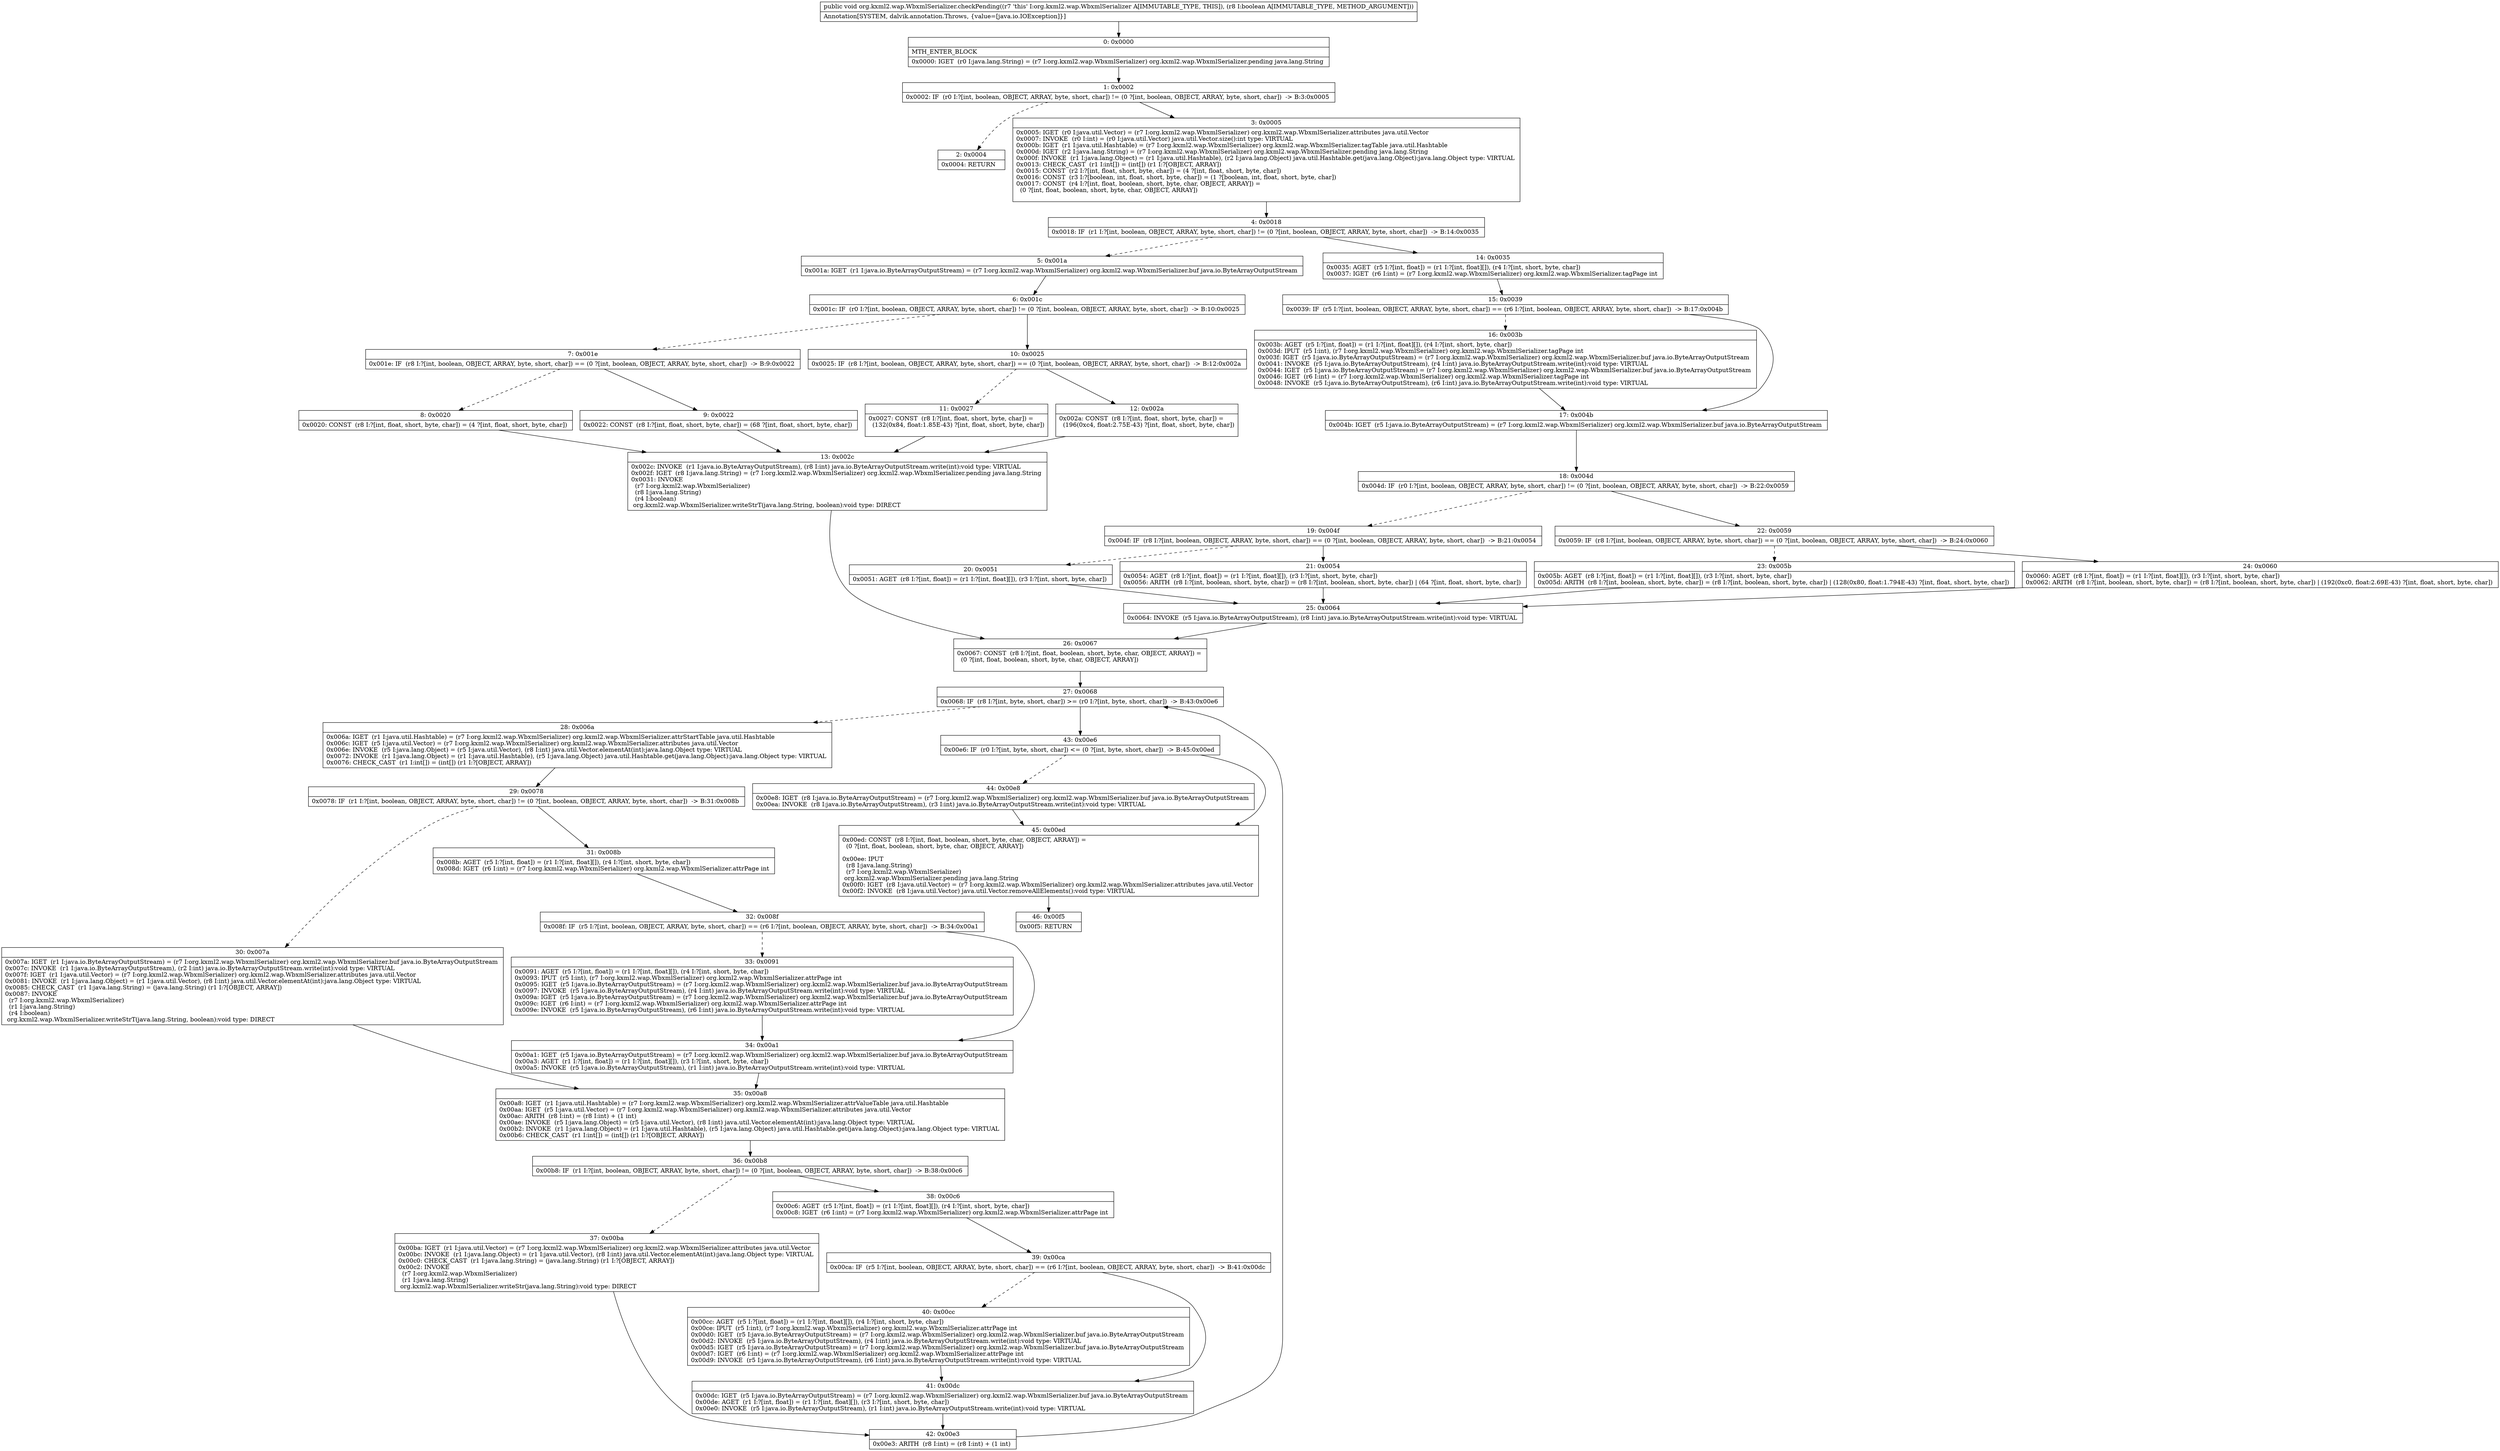 digraph "CFG fororg.kxml2.wap.WbxmlSerializer.checkPending(Z)V" {
Node_0 [shape=record,label="{0\:\ 0x0000|MTH_ENTER_BLOCK\l|0x0000: IGET  (r0 I:java.lang.String) = (r7 I:org.kxml2.wap.WbxmlSerializer) org.kxml2.wap.WbxmlSerializer.pending java.lang.String \l}"];
Node_1 [shape=record,label="{1\:\ 0x0002|0x0002: IF  (r0 I:?[int, boolean, OBJECT, ARRAY, byte, short, char]) != (0 ?[int, boolean, OBJECT, ARRAY, byte, short, char])  \-\> B:3:0x0005 \l}"];
Node_2 [shape=record,label="{2\:\ 0x0004|0x0004: RETURN   \l}"];
Node_3 [shape=record,label="{3\:\ 0x0005|0x0005: IGET  (r0 I:java.util.Vector) = (r7 I:org.kxml2.wap.WbxmlSerializer) org.kxml2.wap.WbxmlSerializer.attributes java.util.Vector \l0x0007: INVOKE  (r0 I:int) = (r0 I:java.util.Vector) java.util.Vector.size():int type: VIRTUAL \l0x000b: IGET  (r1 I:java.util.Hashtable) = (r7 I:org.kxml2.wap.WbxmlSerializer) org.kxml2.wap.WbxmlSerializer.tagTable java.util.Hashtable \l0x000d: IGET  (r2 I:java.lang.String) = (r7 I:org.kxml2.wap.WbxmlSerializer) org.kxml2.wap.WbxmlSerializer.pending java.lang.String \l0x000f: INVOKE  (r1 I:java.lang.Object) = (r1 I:java.util.Hashtable), (r2 I:java.lang.Object) java.util.Hashtable.get(java.lang.Object):java.lang.Object type: VIRTUAL \l0x0013: CHECK_CAST  (r1 I:int[]) = (int[]) (r1 I:?[OBJECT, ARRAY]) \l0x0015: CONST  (r2 I:?[int, float, short, byte, char]) = (4 ?[int, float, short, byte, char]) \l0x0016: CONST  (r3 I:?[boolean, int, float, short, byte, char]) = (1 ?[boolean, int, float, short, byte, char]) \l0x0017: CONST  (r4 I:?[int, float, boolean, short, byte, char, OBJECT, ARRAY]) = \l  (0 ?[int, float, boolean, short, byte, char, OBJECT, ARRAY])\l \l}"];
Node_4 [shape=record,label="{4\:\ 0x0018|0x0018: IF  (r1 I:?[int, boolean, OBJECT, ARRAY, byte, short, char]) != (0 ?[int, boolean, OBJECT, ARRAY, byte, short, char])  \-\> B:14:0x0035 \l}"];
Node_5 [shape=record,label="{5\:\ 0x001a|0x001a: IGET  (r1 I:java.io.ByteArrayOutputStream) = (r7 I:org.kxml2.wap.WbxmlSerializer) org.kxml2.wap.WbxmlSerializer.buf java.io.ByteArrayOutputStream \l}"];
Node_6 [shape=record,label="{6\:\ 0x001c|0x001c: IF  (r0 I:?[int, boolean, OBJECT, ARRAY, byte, short, char]) != (0 ?[int, boolean, OBJECT, ARRAY, byte, short, char])  \-\> B:10:0x0025 \l}"];
Node_7 [shape=record,label="{7\:\ 0x001e|0x001e: IF  (r8 I:?[int, boolean, OBJECT, ARRAY, byte, short, char]) == (0 ?[int, boolean, OBJECT, ARRAY, byte, short, char])  \-\> B:9:0x0022 \l}"];
Node_8 [shape=record,label="{8\:\ 0x0020|0x0020: CONST  (r8 I:?[int, float, short, byte, char]) = (4 ?[int, float, short, byte, char]) \l}"];
Node_9 [shape=record,label="{9\:\ 0x0022|0x0022: CONST  (r8 I:?[int, float, short, byte, char]) = (68 ?[int, float, short, byte, char]) \l}"];
Node_10 [shape=record,label="{10\:\ 0x0025|0x0025: IF  (r8 I:?[int, boolean, OBJECT, ARRAY, byte, short, char]) == (0 ?[int, boolean, OBJECT, ARRAY, byte, short, char])  \-\> B:12:0x002a \l}"];
Node_11 [shape=record,label="{11\:\ 0x0027|0x0027: CONST  (r8 I:?[int, float, short, byte, char]) = \l  (132(0x84, float:1.85E\-43) ?[int, float, short, byte, char])\l \l}"];
Node_12 [shape=record,label="{12\:\ 0x002a|0x002a: CONST  (r8 I:?[int, float, short, byte, char]) = \l  (196(0xc4, float:2.75E\-43) ?[int, float, short, byte, char])\l \l}"];
Node_13 [shape=record,label="{13\:\ 0x002c|0x002c: INVOKE  (r1 I:java.io.ByteArrayOutputStream), (r8 I:int) java.io.ByteArrayOutputStream.write(int):void type: VIRTUAL \l0x002f: IGET  (r8 I:java.lang.String) = (r7 I:org.kxml2.wap.WbxmlSerializer) org.kxml2.wap.WbxmlSerializer.pending java.lang.String \l0x0031: INVOKE  \l  (r7 I:org.kxml2.wap.WbxmlSerializer)\l  (r8 I:java.lang.String)\l  (r4 I:boolean)\l org.kxml2.wap.WbxmlSerializer.writeStrT(java.lang.String, boolean):void type: DIRECT \l}"];
Node_14 [shape=record,label="{14\:\ 0x0035|0x0035: AGET  (r5 I:?[int, float]) = (r1 I:?[int, float][]), (r4 I:?[int, short, byte, char]) \l0x0037: IGET  (r6 I:int) = (r7 I:org.kxml2.wap.WbxmlSerializer) org.kxml2.wap.WbxmlSerializer.tagPage int \l}"];
Node_15 [shape=record,label="{15\:\ 0x0039|0x0039: IF  (r5 I:?[int, boolean, OBJECT, ARRAY, byte, short, char]) == (r6 I:?[int, boolean, OBJECT, ARRAY, byte, short, char])  \-\> B:17:0x004b \l}"];
Node_16 [shape=record,label="{16\:\ 0x003b|0x003b: AGET  (r5 I:?[int, float]) = (r1 I:?[int, float][]), (r4 I:?[int, short, byte, char]) \l0x003d: IPUT  (r5 I:int), (r7 I:org.kxml2.wap.WbxmlSerializer) org.kxml2.wap.WbxmlSerializer.tagPage int \l0x003f: IGET  (r5 I:java.io.ByteArrayOutputStream) = (r7 I:org.kxml2.wap.WbxmlSerializer) org.kxml2.wap.WbxmlSerializer.buf java.io.ByteArrayOutputStream \l0x0041: INVOKE  (r5 I:java.io.ByteArrayOutputStream), (r4 I:int) java.io.ByteArrayOutputStream.write(int):void type: VIRTUAL \l0x0044: IGET  (r5 I:java.io.ByteArrayOutputStream) = (r7 I:org.kxml2.wap.WbxmlSerializer) org.kxml2.wap.WbxmlSerializer.buf java.io.ByteArrayOutputStream \l0x0046: IGET  (r6 I:int) = (r7 I:org.kxml2.wap.WbxmlSerializer) org.kxml2.wap.WbxmlSerializer.tagPage int \l0x0048: INVOKE  (r5 I:java.io.ByteArrayOutputStream), (r6 I:int) java.io.ByteArrayOutputStream.write(int):void type: VIRTUAL \l}"];
Node_17 [shape=record,label="{17\:\ 0x004b|0x004b: IGET  (r5 I:java.io.ByteArrayOutputStream) = (r7 I:org.kxml2.wap.WbxmlSerializer) org.kxml2.wap.WbxmlSerializer.buf java.io.ByteArrayOutputStream \l}"];
Node_18 [shape=record,label="{18\:\ 0x004d|0x004d: IF  (r0 I:?[int, boolean, OBJECT, ARRAY, byte, short, char]) != (0 ?[int, boolean, OBJECT, ARRAY, byte, short, char])  \-\> B:22:0x0059 \l}"];
Node_19 [shape=record,label="{19\:\ 0x004f|0x004f: IF  (r8 I:?[int, boolean, OBJECT, ARRAY, byte, short, char]) == (0 ?[int, boolean, OBJECT, ARRAY, byte, short, char])  \-\> B:21:0x0054 \l}"];
Node_20 [shape=record,label="{20\:\ 0x0051|0x0051: AGET  (r8 I:?[int, float]) = (r1 I:?[int, float][]), (r3 I:?[int, short, byte, char]) \l}"];
Node_21 [shape=record,label="{21\:\ 0x0054|0x0054: AGET  (r8 I:?[int, float]) = (r1 I:?[int, float][]), (r3 I:?[int, short, byte, char]) \l0x0056: ARITH  (r8 I:?[int, boolean, short, byte, char]) = (r8 I:?[int, boolean, short, byte, char]) \| (64 ?[int, float, short, byte, char]) \l}"];
Node_22 [shape=record,label="{22\:\ 0x0059|0x0059: IF  (r8 I:?[int, boolean, OBJECT, ARRAY, byte, short, char]) == (0 ?[int, boolean, OBJECT, ARRAY, byte, short, char])  \-\> B:24:0x0060 \l}"];
Node_23 [shape=record,label="{23\:\ 0x005b|0x005b: AGET  (r8 I:?[int, float]) = (r1 I:?[int, float][]), (r3 I:?[int, short, byte, char]) \l0x005d: ARITH  (r8 I:?[int, boolean, short, byte, char]) = (r8 I:?[int, boolean, short, byte, char]) \| (128(0x80, float:1.794E\-43) ?[int, float, short, byte, char]) \l}"];
Node_24 [shape=record,label="{24\:\ 0x0060|0x0060: AGET  (r8 I:?[int, float]) = (r1 I:?[int, float][]), (r3 I:?[int, short, byte, char]) \l0x0062: ARITH  (r8 I:?[int, boolean, short, byte, char]) = (r8 I:?[int, boolean, short, byte, char]) \| (192(0xc0, float:2.69E\-43) ?[int, float, short, byte, char]) \l}"];
Node_25 [shape=record,label="{25\:\ 0x0064|0x0064: INVOKE  (r5 I:java.io.ByteArrayOutputStream), (r8 I:int) java.io.ByteArrayOutputStream.write(int):void type: VIRTUAL \l}"];
Node_26 [shape=record,label="{26\:\ 0x0067|0x0067: CONST  (r8 I:?[int, float, boolean, short, byte, char, OBJECT, ARRAY]) = \l  (0 ?[int, float, boolean, short, byte, char, OBJECT, ARRAY])\l \l}"];
Node_27 [shape=record,label="{27\:\ 0x0068|0x0068: IF  (r8 I:?[int, byte, short, char]) \>= (r0 I:?[int, byte, short, char])  \-\> B:43:0x00e6 \l}"];
Node_28 [shape=record,label="{28\:\ 0x006a|0x006a: IGET  (r1 I:java.util.Hashtable) = (r7 I:org.kxml2.wap.WbxmlSerializer) org.kxml2.wap.WbxmlSerializer.attrStartTable java.util.Hashtable \l0x006c: IGET  (r5 I:java.util.Vector) = (r7 I:org.kxml2.wap.WbxmlSerializer) org.kxml2.wap.WbxmlSerializer.attributes java.util.Vector \l0x006e: INVOKE  (r5 I:java.lang.Object) = (r5 I:java.util.Vector), (r8 I:int) java.util.Vector.elementAt(int):java.lang.Object type: VIRTUAL \l0x0072: INVOKE  (r1 I:java.lang.Object) = (r1 I:java.util.Hashtable), (r5 I:java.lang.Object) java.util.Hashtable.get(java.lang.Object):java.lang.Object type: VIRTUAL \l0x0076: CHECK_CAST  (r1 I:int[]) = (int[]) (r1 I:?[OBJECT, ARRAY]) \l}"];
Node_29 [shape=record,label="{29\:\ 0x0078|0x0078: IF  (r1 I:?[int, boolean, OBJECT, ARRAY, byte, short, char]) != (0 ?[int, boolean, OBJECT, ARRAY, byte, short, char])  \-\> B:31:0x008b \l}"];
Node_30 [shape=record,label="{30\:\ 0x007a|0x007a: IGET  (r1 I:java.io.ByteArrayOutputStream) = (r7 I:org.kxml2.wap.WbxmlSerializer) org.kxml2.wap.WbxmlSerializer.buf java.io.ByteArrayOutputStream \l0x007c: INVOKE  (r1 I:java.io.ByteArrayOutputStream), (r2 I:int) java.io.ByteArrayOutputStream.write(int):void type: VIRTUAL \l0x007f: IGET  (r1 I:java.util.Vector) = (r7 I:org.kxml2.wap.WbxmlSerializer) org.kxml2.wap.WbxmlSerializer.attributes java.util.Vector \l0x0081: INVOKE  (r1 I:java.lang.Object) = (r1 I:java.util.Vector), (r8 I:int) java.util.Vector.elementAt(int):java.lang.Object type: VIRTUAL \l0x0085: CHECK_CAST  (r1 I:java.lang.String) = (java.lang.String) (r1 I:?[OBJECT, ARRAY]) \l0x0087: INVOKE  \l  (r7 I:org.kxml2.wap.WbxmlSerializer)\l  (r1 I:java.lang.String)\l  (r4 I:boolean)\l org.kxml2.wap.WbxmlSerializer.writeStrT(java.lang.String, boolean):void type: DIRECT \l}"];
Node_31 [shape=record,label="{31\:\ 0x008b|0x008b: AGET  (r5 I:?[int, float]) = (r1 I:?[int, float][]), (r4 I:?[int, short, byte, char]) \l0x008d: IGET  (r6 I:int) = (r7 I:org.kxml2.wap.WbxmlSerializer) org.kxml2.wap.WbxmlSerializer.attrPage int \l}"];
Node_32 [shape=record,label="{32\:\ 0x008f|0x008f: IF  (r5 I:?[int, boolean, OBJECT, ARRAY, byte, short, char]) == (r6 I:?[int, boolean, OBJECT, ARRAY, byte, short, char])  \-\> B:34:0x00a1 \l}"];
Node_33 [shape=record,label="{33\:\ 0x0091|0x0091: AGET  (r5 I:?[int, float]) = (r1 I:?[int, float][]), (r4 I:?[int, short, byte, char]) \l0x0093: IPUT  (r5 I:int), (r7 I:org.kxml2.wap.WbxmlSerializer) org.kxml2.wap.WbxmlSerializer.attrPage int \l0x0095: IGET  (r5 I:java.io.ByteArrayOutputStream) = (r7 I:org.kxml2.wap.WbxmlSerializer) org.kxml2.wap.WbxmlSerializer.buf java.io.ByteArrayOutputStream \l0x0097: INVOKE  (r5 I:java.io.ByteArrayOutputStream), (r4 I:int) java.io.ByteArrayOutputStream.write(int):void type: VIRTUAL \l0x009a: IGET  (r5 I:java.io.ByteArrayOutputStream) = (r7 I:org.kxml2.wap.WbxmlSerializer) org.kxml2.wap.WbxmlSerializer.buf java.io.ByteArrayOutputStream \l0x009c: IGET  (r6 I:int) = (r7 I:org.kxml2.wap.WbxmlSerializer) org.kxml2.wap.WbxmlSerializer.attrPage int \l0x009e: INVOKE  (r5 I:java.io.ByteArrayOutputStream), (r6 I:int) java.io.ByteArrayOutputStream.write(int):void type: VIRTUAL \l}"];
Node_34 [shape=record,label="{34\:\ 0x00a1|0x00a1: IGET  (r5 I:java.io.ByteArrayOutputStream) = (r7 I:org.kxml2.wap.WbxmlSerializer) org.kxml2.wap.WbxmlSerializer.buf java.io.ByteArrayOutputStream \l0x00a3: AGET  (r1 I:?[int, float]) = (r1 I:?[int, float][]), (r3 I:?[int, short, byte, char]) \l0x00a5: INVOKE  (r5 I:java.io.ByteArrayOutputStream), (r1 I:int) java.io.ByteArrayOutputStream.write(int):void type: VIRTUAL \l}"];
Node_35 [shape=record,label="{35\:\ 0x00a8|0x00a8: IGET  (r1 I:java.util.Hashtable) = (r7 I:org.kxml2.wap.WbxmlSerializer) org.kxml2.wap.WbxmlSerializer.attrValueTable java.util.Hashtable \l0x00aa: IGET  (r5 I:java.util.Vector) = (r7 I:org.kxml2.wap.WbxmlSerializer) org.kxml2.wap.WbxmlSerializer.attributes java.util.Vector \l0x00ac: ARITH  (r8 I:int) = (r8 I:int) + (1 int) \l0x00ae: INVOKE  (r5 I:java.lang.Object) = (r5 I:java.util.Vector), (r8 I:int) java.util.Vector.elementAt(int):java.lang.Object type: VIRTUAL \l0x00b2: INVOKE  (r1 I:java.lang.Object) = (r1 I:java.util.Hashtable), (r5 I:java.lang.Object) java.util.Hashtable.get(java.lang.Object):java.lang.Object type: VIRTUAL \l0x00b6: CHECK_CAST  (r1 I:int[]) = (int[]) (r1 I:?[OBJECT, ARRAY]) \l}"];
Node_36 [shape=record,label="{36\:\ 0x00b8|0x00b8: IF  (r1 I:?[int, boolean, OBJECT, ARRAY, byte, short, char]) != (0 ?[int, boolean, OBJECT, ARRAY, byte, short, char])  \-\> B:38:0x00c6 \l}"];
Node_37 [shape=record,label="{37\:\ 0x00ba|0x00ba: IGET  (r1 I:java.util.Vector) = (r7 I:org.kxml2.wap.WbxmlSerializer) org.kxml2.wap.WbxmlSerializer.attributes java.util.Vector \l0x00bc: INVOKE  (r1 I:java.lang.Object) = (r1 I:java.util.Vector), (r8 I:int) java.util.Vector.elementAt(int):java.lang.Object type: VIRTUAL \l0x00c0: CHECK_CAST  (r1 I:java.lang.String) = (java.lang.String) (r1 I:?[OBJECT, ARRAY]) \l0x00c2: INVOKE  \l  (r7 I:org.kxml2.wap.WbxmlSerializer)\l  (r1 I:java.lang.String)\l org.kxml2.wap.WbxmlSerializer.writeStr(java.lang.String):void type: DIRECT \l}"];
Node_38 [shape=record,label="{38\:\ 0x00c6|0x00c6: AGET  (r5 I:?[int, float]) = (r1 I:?[int, float][]), (r4 I:?[int, short, byte, char]) \l0x00c8: IGET  (r6 I:int) = (r7 I:org.kxml2.wap.WbxmlSerializer) org.kxml2.wap.WbxmlSerializer.attrPage int \l}"];
Node_39 [shape=record,label="{39\:\ 0x00ca|0x00ca: IF  (r5 I:?[int, boolean, OBJECT, ARRAY, byte, short, char]) == (r6 I:?[int, boolean, OBJECT, ARRAY, byte, short, char])  \-\> B:41:0x00dc \l}"];
Node_40 [shape=record,label="{40\:\ 0x00cc|0x00cc: AGET  (r5 I:?[int, float]) = (r1 I:?[int, float][]), (r4 I:?[int, short, byte, char]) \l0x00ce: IPUT  (r5 I:int), (r7 I:org.kxml2.wap.WbxmlSerializer) org.kxml2.wap.WbxmlSerializer.attrPage int \l0x00d0: IGET  (r5 I:java.io.ByteArrayOutputStream) = (r7 I:org.kxml2.wap.WbxmlSerializer) org.kxml2.wap.WbxmlSerializer.buf java.io.ByteArrayOutputStream \l0x00d2: INVOKE  (r5 I:java.io.ByteArrayOutputStream), (r4 I:int) java.io.ByteArrayOutputStream.write(int):void type: VIRTUAL \l0x00d5: IGET  (r5 I:java.io.ByteArrayOutputStream) = (r7 I:org.kxml2.wap.WbxmlSerializer) org.kxml2.wap.WbxmlSerializer.buf java.io.ByteArrayOutputStream \l0x00d7: IGET  (r6 I:int) = (r7 I:org.kxml2.wap.WbxmlSerializer) org.kxml2.wap.WbxmlSerializer.attrPage int \l0x00d9: INVOKE  (r5 I:java.io.ByteArrayOutputStream), (r6 I:int) java.io.ByteArrayOutputStream.write(int):void type: VIRTUAL \l}"];
Node_41 [shape=record,label="{41\:\ 0x00dc|0x00dc: IGET  (r5 I:java.io.ByteArrayOutputStream) = (r7 I:org.kxml2.wap.WbxmlSerializer) org.kxml2.wap.WbxmlSerializer.buf java.io.ByteArrayOutputStream \l0x00de: AGET  (r1 I:?[int, float]) = (r1 I:?[int, float][]), (r3 I:?[int, short, byte, char]) \l0x00e0: INVOKE  (r5 I:java.io.ByteArrayOutputStream), (r1 I:int) java.io.ByteArrayOutputStream.write(int):void type: VIRTUAL \l}"];
Node_42 [shape=record,label="{42\:\ 0x00e3|0x00e3: ARITH  (r8 I:int) = (r8 I:int) + (1 int) \l}"];
Node_43 [shape=record,label="{43\:\ 0x00e6|0x00e6: IF  (r0 I:?[int, byte, short, char]) \<= (0 ?[int, byte, short, char])  \-\> B:45:0x00ed \l}"];
Node_44 [shape=record,label="{44\:\ 0x00e8|0x00e8: IGET  (r8 I:java.io.ByteArrayOutputStream) = (r7 I:org.kxml2.wap.WbxmlSerializer) org.kxml2.wap.WbxmlSerializer.buf java.io.ByteArrayOutputStream \l0x00ea: INVOKE  (r8 I:java.io.ByteArrayOutputStream), (r3 I:int) java.io.ByteArrayOutputStream.write(int):void type: VIRTUAL \l}"];
Node_45 [shape=record,label="{45\:\ 0x00ed|0x00ed: CONST  (r8 I:?[int, float, boolean, short, byte, char, OBJECT, ARRAY]) = \l  (0 ?[int, float, boolean, short, byte, char, OBJECT, ARRAY])\l \l0x00ee: IPUT  \l  (r8 I:java.lang.String)\l  (r7 I:org.kxml2.wap.WbxmlSerializer)\l org.kxml2.wap.WbxmlSerializer.pending java.lang.String \l0x00f0: IGET  (r8 I:java.util.Vector) = (r7 I:org.kxml2.wap.WbxmlSerializer) org.kxml2.wap.WbxmlSerializer.attributes java.util.Vector \l0x00f2: INVOKE  (r8 I:java.util.Vector) java.util.Vector.removeAllElements():void type: VIRTUAL \l}"];
Node_46 [shape=record,label="{46\:\ 0x00f5|0x00f5: RETURN   \l}"];
MethodNode[shape=record,label="{public void org.kxml2.wap.WbxmlSerializer.checkPending((r7 'this' I:org.kxml2.wap.WbxmlSerializer A[IMMUTABLE_TYPE, THIS]), (r8 I:boolean A[IMMUTABLE_TYPE, METHOD_ARGUMENT]))  | Annotation[SYSTEM, dalvik.annotation.Throws, \{value=[java.io.IOException]\}]\l}"];
MethodNode -> Node_0;
Node_0 -> Node_1;
Node_1 -> Node_2[style=dashed];
Node_1 -> Node_3;
Node_3 -> Node_4;
Node_4 -> Node_5[style=dashed];
Node_4 -> Node_14;
Node_5 -> Node_6;
Node_6 -> Node_7[style=dashed];
Node_6 -> Node_10;
Node_7 -> Node_8[style=dashed];
Node_7 -> Node_9;
Node_8 -> Node_13;
Node_9 -> Node_13;
Node_10 -> Node_11[style=dashed];
Node_10 -> Node_12;
Node_11 -> Node_13;
Node_12 -> Node_13;
Node_13 -> Node_26;
Node_14 -> Node_15;
Node_15 -> Node_16[style=dashed];
Node_15 -> Node_17;
Node_16 -> Node_17;
Node_17 -> Node_18;
Node_18 -> Node_19[style=dashed];
Node_18 -> Node_22;
Node_19 -> Node_20[style=dashed];
Node_19 -> Node_21;
Node_20 -> Node_25;
Node_21 -> Node_25;
Node_22 -> Node_23[style=dashed];
Node_22 -> Node_24;
Node_23 -> Node_25;
Node_24 -> Node_25;
Node_25 -> Node_26;
Node_26 -> Node_27;
Node_27 -> Node_28[style=dashed];
Node_27 -> Node_43;
Node_28 -> Node_29;
Node_29 -> Node_30[style=dashed];
Node_29 -> Node_31;
Node_30 -> Node_35;
Node_31 -> Node_32;
Node_32 -> Node_33[style=dashed];
Node_32 -> Node_34;
Node_33 -> Node_34;
Node_34 -> Node_35;
Node_35 -> Node_36;
Node_36 -> Node_37[style=dashed];
Node_36 -> Node_38;
Node_37 -> Node_42;
Node_38 -> Node_39;
Node_39 -> Node_40[style=dashed];
Node_39 -> Node_41;
Node_40 -> Node_41;
Node_41 -> Node_42;
Node_42 -> Node_27;
Node_43 -> Node_44[style=dashed];
Node_43 -> Node_45;
Node_44 -> Node_45;
Node_45 -> Node_46;
}

